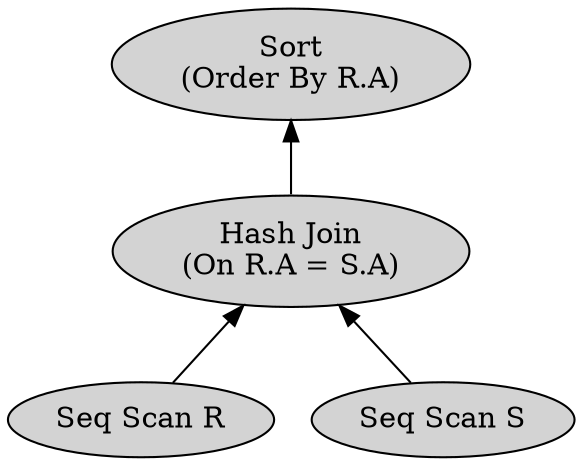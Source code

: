digraph G {
    rankdir=BT; // Bottom to top layout
    
    node [shape=ellipse, style=filled];

    Sort [label="Sort\n(Order By R.A)"];
    HashJoin [label="Hash Join\n(On R.A = S.A)"];
    SeqScanR [label="Seq Scan R"];
    SeqScanS [label="Seq Scan S"];

    HashJoin -> Sort;
    SeqScanR -> HashJoin;
    SeqScanS -> HashJoin;
}
